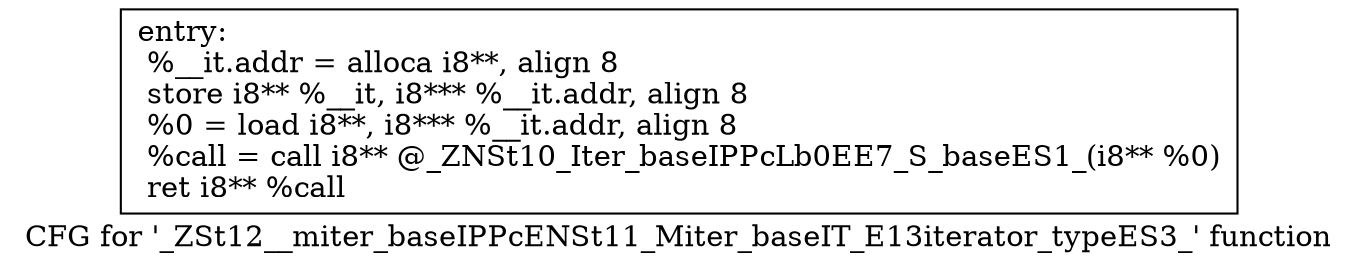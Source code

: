 digraph "CFG for '_ZSt12__miter_baseIPPcENSt11_Miter_baseIT_E13iterator_typeES3_' function" {
	label="CFG for '_ZSt12__miter_baseIPPcENSt11_Miter_baseIT_E13iterator_typeES3_' function";

	Node0x6b7dba0 [shape=record,label="{entry:\l  %__it.addr = alloca i8**, align 8\l  store i8** %__it, i8*** %__it.addr, align 8\l  %0 = load i8**, i8*** %__it.addr, align 8\l  %call = call i8** @_ZNSt10_Iter_baseIPPcLb0EE7_S_baseES1_(i8** %0)\l  ret i8** %call\l}"];
}

